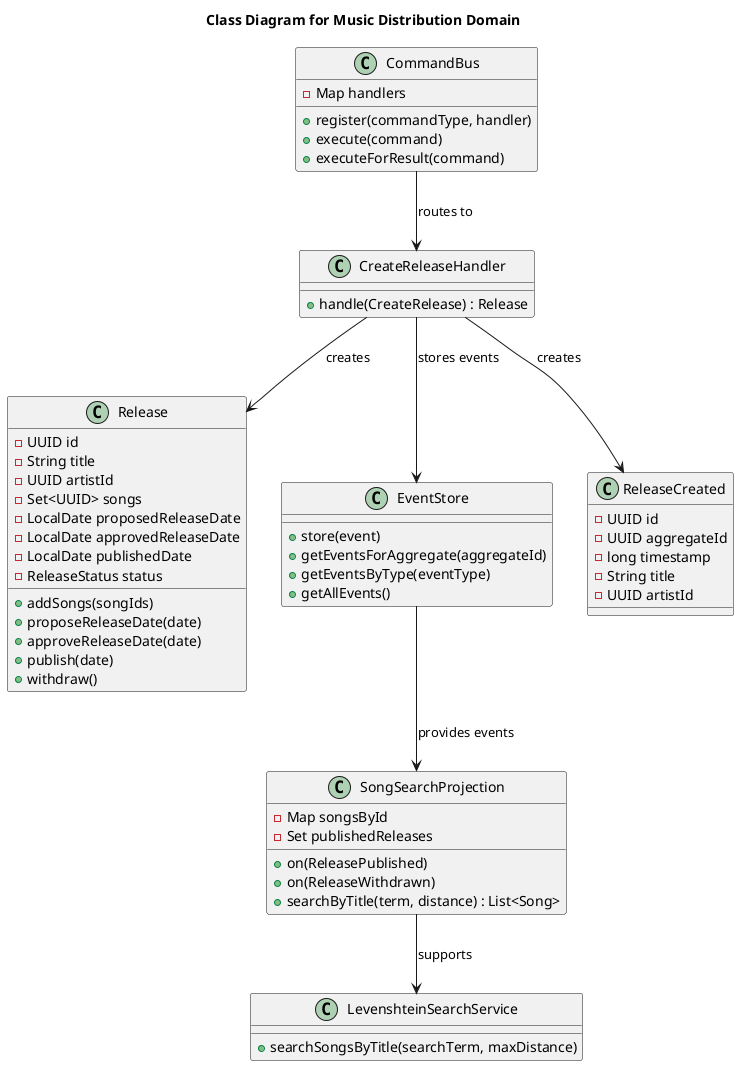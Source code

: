 @startuml
title Class Diagram for Music Distribution Domain

class Release {
    - UUID id
    - String title
    - UUID artistId
    - Set<UUID> songs
    - LocalDate proposedReleaseDate
    - LocalDate approvedReleaseDate
    - LocalDate publishedDate
    - ReleaseStatus status
    + addSongs(songIds)
    + proposeReleaseDate(date)
    + approveReleaseDate(date)
    + publish(date)
    + withdraw()
}

class CommandBus {
    - Map handlers
    + register(commandType, handler)
    + execute(command)
    + executeForResult(command)
}

class EventStore {
    + store(event)
    + getEventsForAggregate(aggregateId)
    + getEventsByType(eventType)
    + getAllEvents()
}

class CreateReleaseHandler {
    + handle(CreateRelease) : Release
}

class ReleaseCreated {
    - UUID id
    - UUID aggregateId
    - long timestamp
    - String title
    - UUID artistId
}

class SongSearchProjection {
    - Map songsById
    - Set publishedReleases
    + on(ReleasePublished)
    + on(ReleaseWithdrawn)
    + searchByTitle(term, distance) : List<Song>
}

class LevenshteinSearchService {
    + searchSongsByTitle(searchTerm, maxDistance)
}

CommandBus --> CreateReleaseHandler : routes to
CreateReleaseHandler --> Release : creates
CreateReleaseHandler --> EventStore : stores events
CreateReleaseHandler --> ReleaseCreated : creates
EventStore --> SongSearchProjection : provides events
SongSearchProjection --> LevenshteinSearchService : supports

@enduml